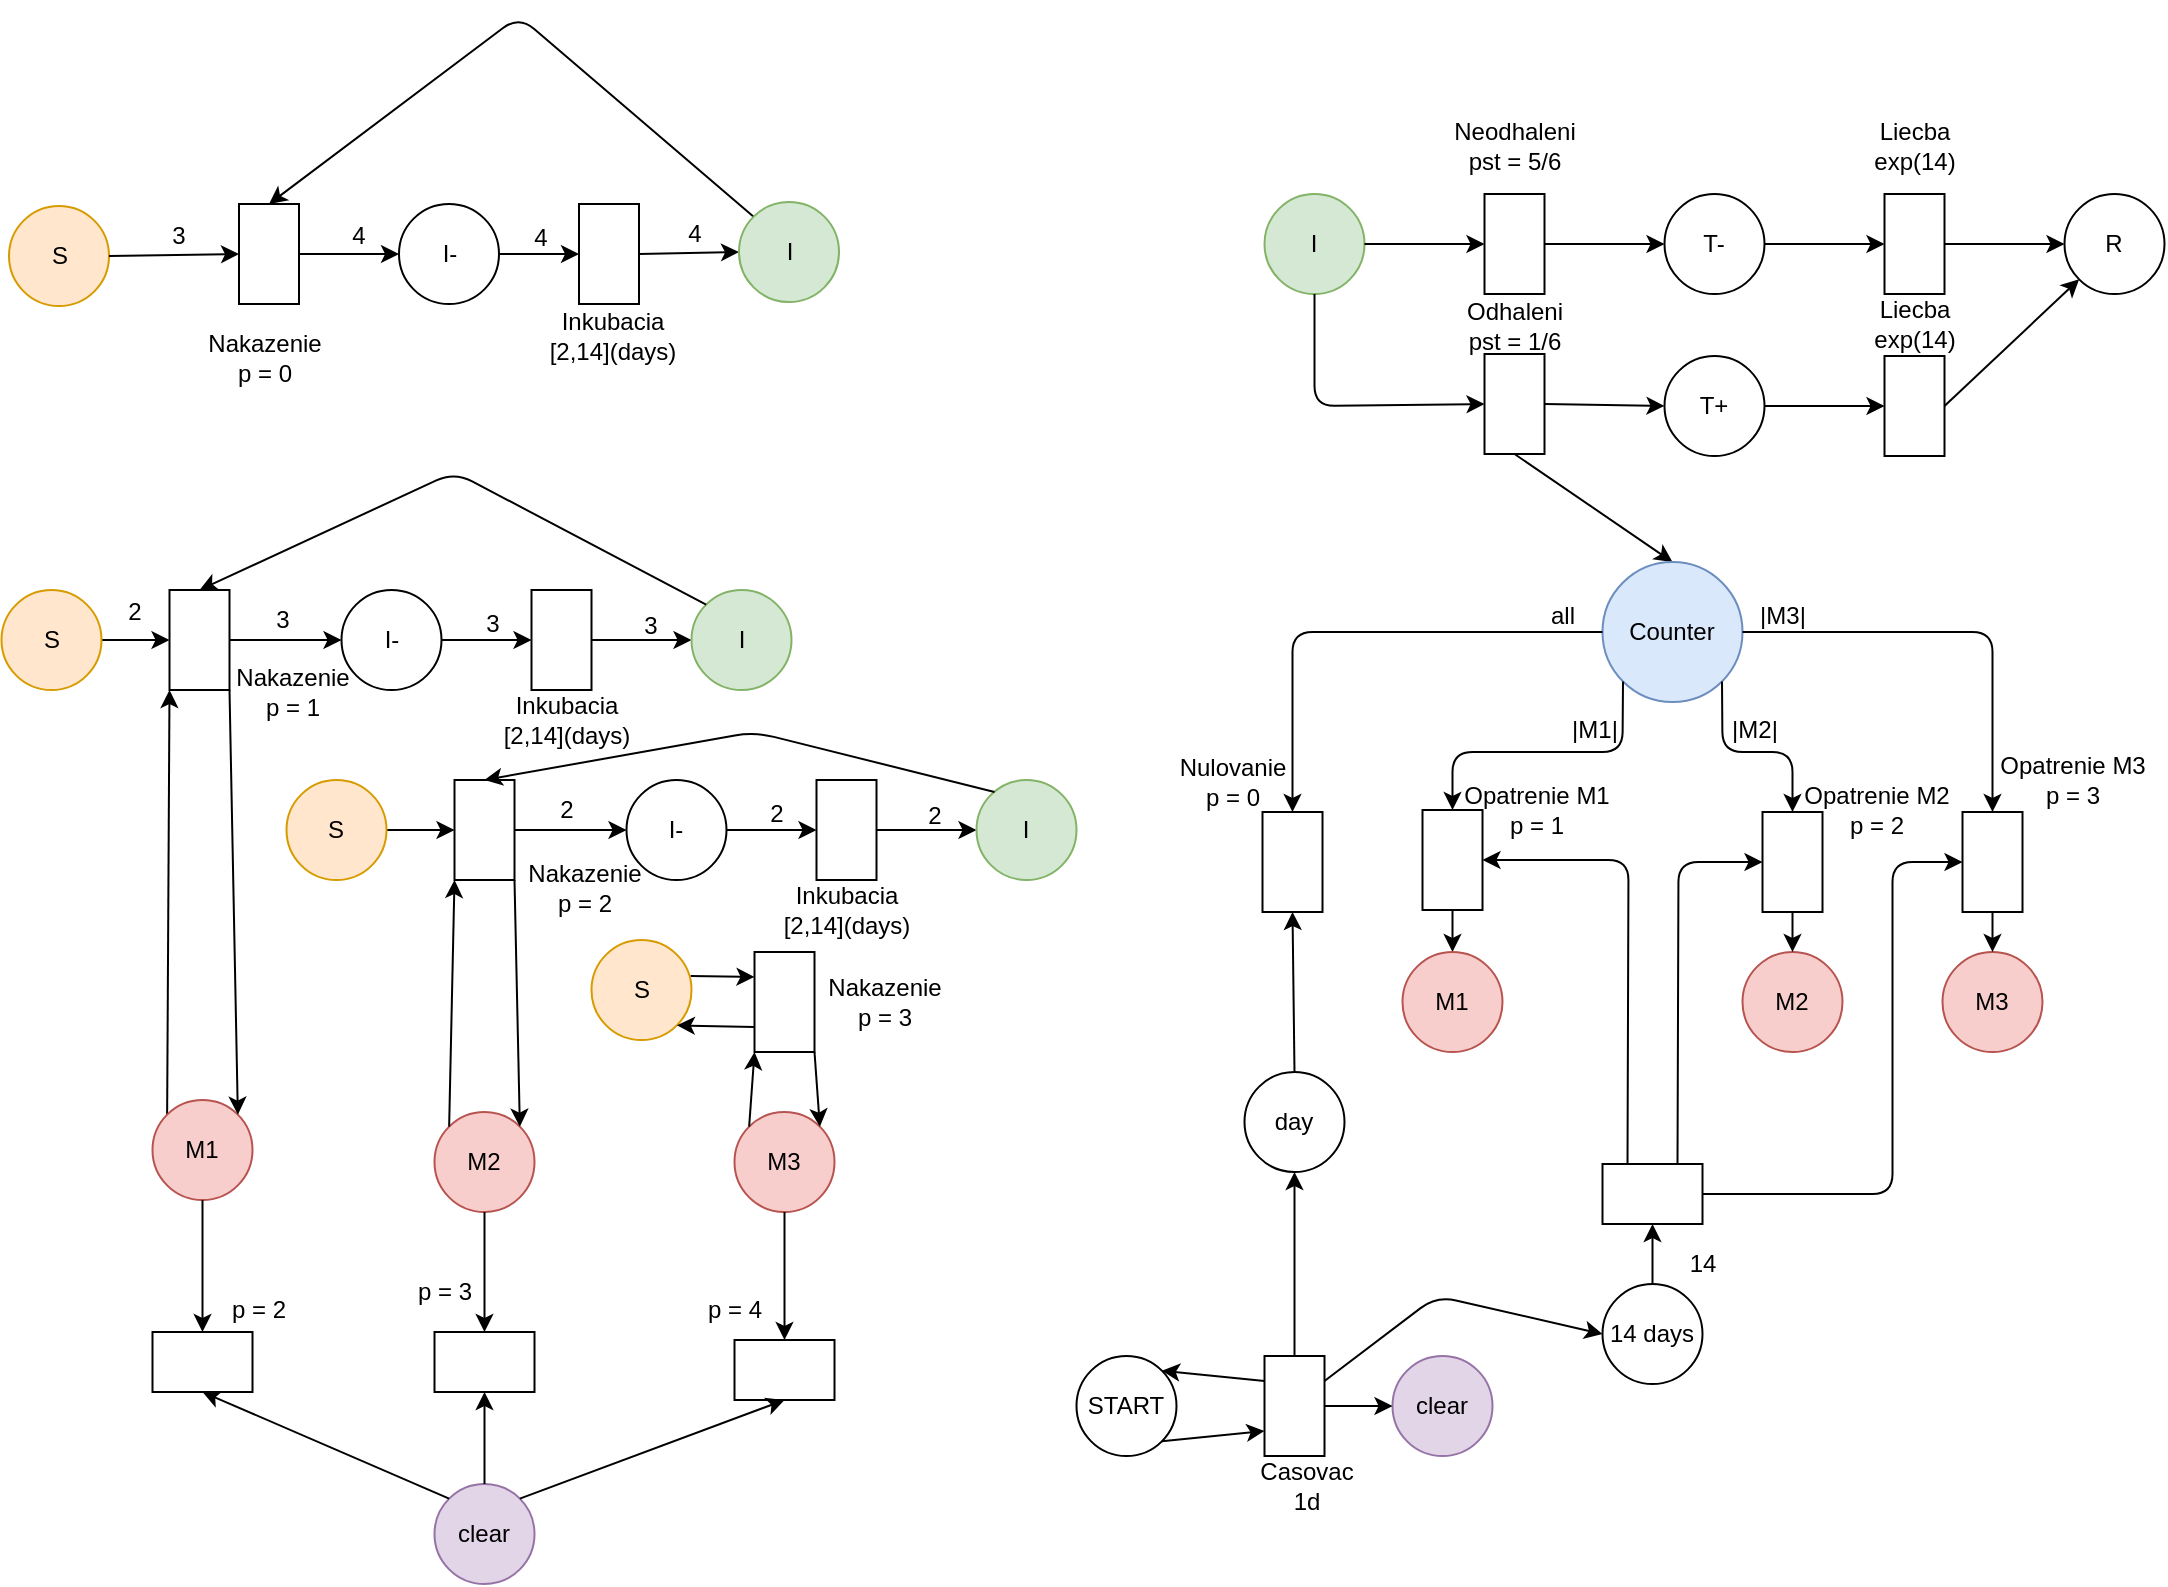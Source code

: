 <mxfile version="13.8.6" type="device"><diagram id="iVMlIiLKUXKg-960-DgK" name="Page-1"><mxGraphModel dx="1616" dy="1016" grid="1" gridSize="10" guides="1" tooltips="1" connect="1" arrows="1" fold="1" page="1" pageScale="1" pageWidth="1169" pageHeight="827" math="0" shadow="0"><root><mxCell id="0"/><mxCell id="1" parent="0"/><mxCell id="W5xiTzttiwL-OMloMRX8-62" value="" style="endArrow=classic;html=1;exitX=1;exitY=0.5;exitDx=0;exitDy=0;entryX=0;entryY=0.5;entryDx=0;entryDy=0;" edge="1" parent="1" source="W5xiTzttiwL-OMloMRX8-66" target="W5xiTzttiwL-OMloMRX8-63"><mxGeometry width="50" height="50" relative="1" as="geometry"><mxPoint x="971.25" y="25" as="sourcePoint"/><mxPoint x="1021.25" y="-25" as="targetPoint"/></mxGeometry></mxCell><mxCell id="W5xiTzttiwL-OMloMRX8-63" value="R" style="ellipse;whiteSpace=wrap;html=1;aspect=fixed;" vertex="1" parent="1"><mxGeometry x="1081.25" y="109" width="50" height="50" as="geometry"/></mxCell><mxCell id="W5xiTzttiwL-OMloMRX8-64" value="I" style="ellipse;whiteSpace=wrap;html=1;aspect=fixed;fillColor=#d5e8d4;strokeColor=#82b366;" vertex="1" parent="1"><mxGeometry x="681.25" y="109" width="50" height="50" as="geometry"/></mxCell><mxCell id="W5xiTzttiwL-OMloMRX8-65" value="" style="endArrow=classic;html=1;entryX=0;entryY=0.5;entryDx=0;entryDy=0;exitX=1;exitY=0.5;exitDx=0;exitDy=0;" edge="1" parent="1" source="W5xiTzttiwL-OMloMRX8-64" target="W5xiTzttiwL-OMloMRX8-68"><mxGeometry width="50" height="50" relative="1" as="geometry"><mxPoint x="751.25" y="134" as="sourcePoint"/><mxPoint x="766.25" y="-15" as="targetPoint"/></mxGeometry></mxCell><mxCell id="W5xiTzttiwL-OMloMRX8-66" value="" style="rounded=0;whiteSpace=wrap;html=1;" vertex="1" parent="1"><mxGeometry x="991.25" y="109" width="30" height="50" as="geometry"/></mxCell><mxCell id="W5xiTzttiwL-OMloMRX8-67" value="" style="rounded=0;whiteSpace=wrap;html=1;" vertex="1" parent="1"><mxGeometry x="791.25" y="189" width="30" height="50" as="geometry"/></mxCell><mxCell id="W5xiTzttiwL-OMloMRX8-68" value="" style="rounded=0;whiteSpace=wrap;html=1;" vertex="1" parent="1"><mxGeometry x="791.25" y="109" width="30" height="50" as="geometry"/></mxCell><mxCell id="W5xiTzttiwL-OMloMRX8-69" value="Neodhaleni&lt;br&gt;pst = 5/6" style="text;html=1;align=center;verticalAlign=middle;resizable=0;points=[];autosize=1;" vertex="1" parent="1"><mxGeometry x="766.25" y="70" width="80" height="30" as="geometry"/></mxCell><mxCell id="W5xiTzttiwL-OMloMRX8-70" value="" style="endArrow=classic;html=1;exitX=1;exitY=0.5;exitDx=0;exitDy=0;entryX=0;entryY=0.5;entryDx=0;entryDy=0;" edge="1" parent="1" source="W5xiTzttiwL-OMloMRX8-76" target="W5xiTzttiwL-OMloMRX8-66"><mxGeometry width="50" height="50" relative="1" as="geometry"><mxPoint x="971.25" y="100" as="sourcePoint"/><mxPoint x="1021.25" y="50" as="targetPoint"/></mxGeometry></mxCell><mxCell id="W5xiTzttiwL-OMloMRX8-71" value="" style="endArrow=classic;html=1;exitX=1;exitY=0.5;exitDx=0;exitDy=0;entryX=0;entryY=0.5;entryDx=0;entryDy=0;" edge="1" parent="1" source="W5xiTzttiwL-OMloMRX8-67" target="W5xiTzttiwL-OMloMRX8-75"><mxGeometry width="50" height="50" relative="1" as="geometry"><mxPoint x="881.25" y="25" as="sourcePoint"/><mxPoint x="931.25" y="-25" as="targetPoint"/></mxGeometry></mxCell><mxCell id="W5xiTzttiwL-OMloMRX8-72" value="" style="endArrow=classic;html=1;exitX=1;exitY=0.5;exitDx=0;exitDy=0;entryX=0;entryY=0.5;entryDx=0;entryDy=0;" edge="1" parent="1" source="W5xiTzttiwL-OMloMRX8-68" target="W5xiTzttiwL-OMloMRX8-76"><mxGeometry width="50" height="50" relative="1" as="geometry"><mxPoint x="851.25" y="70" as="sourcePoint"/><mxPoint x="901.25" y="20" as="targetPoint"/></mxGeometry></mxCell><mxCell id="W5xiTzttiwL-OMloMRX8-73" value="" style="endArrow=classic;html=1;exitX=0.5;exitY=1;exitDx=0;exitDy=0;entryX=0;entryY=0.5;entryDx=0;entryDy=0;" edge="1" parent="1" source="W5xiTzttiwL-OMloMRX8-64" target="W5xiTzttiwL-OMloMRX8-67"><mxGeometry width="50" height="50" relative="1" as="geometry"><mxPoint x="701.25" y="290" as="sourcePoint"/><mxPoint x="751.25" y="240" as="targetPoint"/><Array as="points"><mxPoint x="706.25" y="215"/></Array></mxGeometry></mxCell><mxCell id="W5xiTzttiwL-OMloMRX8-74" value="Odhaleni&lt;br&gt;pst = 1/6" style="text;html=1;align=center;verticalAlign=middle;resizable=0;points=[];autosize=1;" vertex="1" parent="1"><mxGeometry x="776.25" y="160" width="60" height="30" as="geometry"/></mxCell><mxCell id="W5xiTzttiwL-OMloMRX8-75" value="T+" style="ellipse;whiteSpace=wrap;html=1;aspect=fixed;" vertex="1" parent="1"><mxGeometry x="881.25" y="190" width="50" height="50" as="geometry"/></mxCell><mxCell id="W5xiTzttiwL-OMloMRX8-76" value="T-" style="ellipse;whiteSpace=wrap;html=1;aspect=fixed;" vertex="1" parent="1"><mxGeometry x="881.25" y="109" width="50" height="50" as="geometry"/></mxCell><mxCell id="W5xiTzttiwL-OMloMRX8-77" value="Liecba&lt;br&gt;exp(14)" style="text;html=1;align=center;verticalAlign=middle;resizable=0;points=[];autosize=1;" vertex="1" parent="1"><mxGeometry x="976.25" y="70" width="60" height="30" as="geometry"/></mxCell><mxCell id="W5xiTzttiwL-OMloMRX8-78" value="" style="endArrow=classic;html=1;exitX=1;exitY=0.5;exitDx=0;exitDy=0;entryX=0;entryY=1;entryDx=0;entryDy=0;" edge="1" parent="1" source="W5xiTzttiwL-OMloMRX8-80" target="W5xiTzttiwL-OMloMRX8-63"><mxGeometry width="50" height="50" relative="1" as="geometry"><mxPoint x="1031.25" y="144" as="sourcePoint"/><mxPoint x="1091.25" y="144" as="targetPoint"/></mxGeometry></mxCell><mxCell id="W5xiTzttiwL-OMloMRX8-80" value="" style="rounded=0;whiteSpace=wrap;html=1;" vertex="1" parent="1"><mxGeometry x="991.25" y="190" width="30" height="50" as="geometry"/></mxCell><mxCell id="W5xiTzttiwL-OMloMRX8-81" value="Liecba&lt;br&gt;exp(14)" style="text;html=1;align=center;verticalAlign=middle;resizable=0;points=[];autosize=1;" vertex="1" parent="1"><mxGeometry x="976.25" y="159" width="60" height="30" as="geometry"/></mxCell><mxCell id="W5xiTzttiwL-OMloMRX8-83" value="" style="endArrow=classic;html=1;exitX=1;exitY=0.5;exitDx=0;exitDy=0;entryX=0;entryY=0.5;entryDx=0;entryDy=0;" edge="1" parent="1" source="W5xiTzttiwL-OMloMRX8-75" target="W5xiTzttiwL-OMloMRX8-80"><mxGeometry width="50" height="50" relative="1" as="geometry"><mxPoint x="631.25" y="420" as="sourcePoint"/><mxPoint x="806.25" y="290" as="targetPoint"/></mxGeometry></mxCell><mxCell id="W5xiTzttiwL-OMloMRX8-96" value="" style="endArrow=classic;html=1;exitX=0.5;exitY=1;exitDx=0;exitDy=0;entryX=0.5;entryY=0;entryDx=0;entryDy=0;" edge="1" parent="1" source="W5xiTzttiwL-OMloMRX8-67" target="W5xiTzttiwL-OMloMRX8-202"><mxGeometry width="50" height="50" relative="1" as="geometry"><mxPoint x="191.25" y="-13.09" as="sourcePoint"/><mxPoint x="737.25" y="197.5" as="targetPoint"/></mxGeometry></mxCell><mxCell id="W5xiTzttiwL-OMloMRX8-132" value="" style="endArrow=classic;html=1;exitX=0;exitY=0;exitDx=0;exitDy=0;entryX=0;entryY=1;entryDx=0;entryDy=0;" edge="1" parent="1" source="W5xiTzttiwL-OMloMRX8-239" target="W5xiTzttiwL-OMloMRX8-136"><mxGeometry width="50" height="50" relative="1" as="geometry"><mxPoint x="56.25" y="532" as="sourcePoint"/><mxPoint x="106.25" y="482" as="targetPoint"/></mxGeometry></mxCell><mxCell id="W5xiTzttiwL-OMloMRX8-136" value="" style="rounded=0;whiteSpace=wrap;html=1;" vertex="1" parent="1"><mxGeometry x="133.75" y="307" width="30" height="50" as="geometry"/></mxCell><mxCell id="W5xiTzttiwL-OMloMRX8-182" value="p = 3" style="text;html=1;align=center;verticalAlign=middle;resizable=0;points=[];autosize=1;" vertex="1" parent="1"><mxGeometry x="251.25" y="648" width="40" height="20" as="geometry"/></mxCell><mxCell id="W5xiTzttiwL-OMloMRX8-200" value="" style="rounded=0;whiteSpace=wrap;html=1;" vertex="1" parent="1"><mxGeometry x="680.25" y="418" width="30" height="50" as="geometry"/></mxCell><mxCell id="W5xiTzttiwL-OMloMRX8-201" value="" style="endArrow=classic;html=1;exitX=0.5;exitY=1;exitDx=0;exitDy=0;entryX=0.5;entryY=0;entryDx=0;entryDy=0;" edge="1" parent="1" source="W5xiTzttiwL-OMloMRX8-204" target="W5xiTzttiwL-OMloMRX8-206"><mxGeometry width="50" height="50" relative="1" as="geometry"><mxPoint x="795.25" y="468" as="sourcePoint"/><mxPoint x="855.25" y="468" as="targetPoint"/></mxGeometry></mxCell><mxCell id="W5xiTzttiwL-OMloMRX8-202" value="Counter" style="ellipse;whiteSpace=wrap;html=1;aspect=fixed;fillColor=#dae8fc;strokeColor=#6c8ebf;" vertex="1" parent="1"><mxGeometry x="850.25" y="293" width="70" height="70" as="geometry"/></mxCell><mxCell id="W5xiTzttiwL-OMloMRX8-203" value="" style="endArrow=classic;html=1;exitX=0;exitY=1;exitDx=0;exitDy=0;entryX=0.5;entryY=0;entryDx=0;entryDy=0;" edge="1" parent="1" source="W5xiTzttiwL-OMloMRX8-202" target="W5xiTzttiwL-OMloMRX8-204"><mxGeometry width="50" height="50" relative="1" as="geometry"><mxPoint x="339.25" y="62.41" as="sourcePoint"/><mxPoint x="399.25" y="62.41" as="targetPoint"/><Array as="points"><mxPoint x="860.25" y="388"/><mxPoint x="775.25" y="388"/></Array></mxGeometry></mxCell><mxCell id="W5xiTzttiwL-OMloMRX8-204" value="" style="rounded=0;whiteSpace=wrap;html=1;" vertex="1" parent="1"><mxGeometry x="760.25" y="417" width="30" height="50" as="geometry"/></mxCell><mxCell id="W5xiTzttiwL-OMloMRX8-205" value="|M1|" style="text;html=1;align=center;verticalAlign=middle;resizable=0;points=[];autosize=1;" vertex="1" parent="1"><mxGeometry x="826.25" y="367" width="40" height="20" as="geometry"/></mxCell><mxCell id="W5xiTzttiwL-OMloMRX8-206" value="M1" style="ellipse;whiteSpace=wrap;html=1;aspect=fixed;fillColor=#f8cecc;strokeColor=#b85450;" vertex="1" parent="1"><mxGeometry x="750.25" y="488" width="50" height="50" as="geometry"/></mxCell><mxCell id="W5xiTzttiwL-OMloMRX8-207" value="" style="endArrow=classic;html=1;exitX=0;exitY=0.5;exitDx=0;exitDy=0;entryX=0.5;entryY=0;entryDx=0;entryDy=0;" edge="1" parent="1" source="W5xiTzttiwL-OMloMRX8-202" target="W5xiTzttiwL-OMloMRX8-200"><mxGeometry width="50" height="50" relative="1" as="geometry"><mxPoint x="550.25" y="98" as="sourcePoint"/><mxPoint x="690.25" y="138" as="targetPoint"/><Array as="points"><mxPoint x="695.25" y="328"/></Array></mxGeometry></mxCell><mxCell id="W5xiTzttiwL-OMloMRX8-208" value="Nulovanie&lt;br&gt;p = 0" style="text;html=1;align=center;verticalAlign=middle;resizable=0;points=[];autosize=1;" vertex="1" parent="1"><mxGeometry x="630.25" y="388" width="70" height="30" as="geometry"/></mxCell><mxCell id="W5xiTzttiwL-OMloMRX8-209" value="Opatrenie M1&lt;br&gt;p = 1" style="text;html=1;align=center;verticalAlign=middle;resizable=0;points=[];autosize=1;" vertex="1" parent="1"><mxGeometry x="772.25" y="402" width="90" height="30" as="geometry"/></mxCell><mxCell id="W5xiTzttiwL-OMloMRX8-210" value="all" style="text;html=1;align=center;verticalAlign=middle;resizable=0;points=[];autosize=1;" vertex="1" parent="1"><mxGeometry x="815.25" y="310" width="30" height="20" as="geometry"/></mxCell><mxCell id="W5xiTzttiwL-OMloMRX8-211" value="M2" style="ellipse;whiteSpace=wrap;html=1;aspect=fixed;fillColor=#f8cecc;strokeColor=#b85450;" vertex="1" parent="1"><mxGeometry x="920.25" y="488" width="50" height="50" as="geometry"/></mxCell><mxCell id="W5xiTzttiwL-OMloMRX8-212" value="START" style="ellipse;whiteSpace=wrap;html=1;aspect=fixed;" vertex="1" parent="1"><mxGeometry x="587.25" y="690" width="50" height="50" as="geometry"/></mxCell><mxCell id="W5xiTzttiwL-OMloMRX8-213" value="" style="endArrow=classic;html=1;exitX=1;exitY=1;exitDx=0;exitDy=0;entryX=0;entryY=0.75;entryDx=0;entryDy=0;" edge="1" parent="1" source="W5xiTzttiwL-OMloMRX8-212" target="W5xiTzttiwL-OMloMRX8-214"><mxGeometry width="50" height="50" relative="1" as="geometry"><mxPoint x="420.25" y="294.41" as="sourcePoint"/><mxPoint x="601.25" y="745.0" as="targetPoint"/></mxGeometry></mxCell><mxCell id="W5xiTzttiwL-OMloMRX8-214" value="" style="rounded=0;whiteSpace=wrap;html=1;" vertex="1" parent="1"><mxGeometry x="681.25" y="690" width="30" height="50" as="geometry"/></mxCell><mxCell id="W5xiTzttiwL-OMloMRX8-215" value="Casovac&lt;br&gt;1d" style="text;html=1;align=center;verticalAlign=middle;resizable=0;points=[];autosize=1;" vertex="1" parent="1"><mxGeometry x="672.25" y="740" width="60" height="30" as="geometry"/></mxCell><mxCell id="W5xiTzttiwL-OMloMRX8-216" value="" style="endArrow=classic;html=1;entryX=0;entryY=0.5;entryDx=0;entryDy=0;exitX=1;exitY=0.25;exitDx=0;exitDy=0;" edge="1" parent="1" source="W5xiTzttiwL-OMloMRX8-214" target="W5xiTzttiwL-OMloMRX8-231"><mxGeometry width="50" height="50" relative="1" as="geometry"><mxPoint x="705.25" y="714" as="sourcePoint"/><mxPoint x="887.25" y="598" as="targetPoint"/><Array as="points"><mxPoint x="767.25" y="660"/></Array></mxGeometry></mxCell><mxCell id="W5xiTzttiwL-OMloMRX8-217" value="clear" style="ellipse;whiteSpace=wrap;html=1;aspect=fixed;fillColor=#e1d5e7;strokeColor=#9673a6;" vertex="1" parent="1"><mxGeometry x="745.25" y="690" width="50" height="50" as="geometry"/></mxCell><mxCell id="W5xiTzttiwL-OMloMRX8-218" value="" style="endArrow=classic;html=1;entryX=0;entryY=0.5;entryDx=0;entryDy=0;exitX=1;exitY=0.5;exitDx=0;exitDy=0;" edge="1" parent="1" source="W5xiTzttiwL-OMloMRX8-214" target="W5xiTzttiwL-OMloMRX8-217"><mxGeometry width="50" height="50" relative="1" as="geometry"><mxPoint x="571.25" y="890" as="sourcePoint"/><mxPoint x="621.25" y="840" as="targetPoint"/></mxGeometry></mxCell><mxCell id="W5xiTzttiwL-OMloMRX8-219" value="" style="endArrow=classic;html=1;entryX=1;entryY=0;entryDx=0;entryDy=0;exitX=0;exitY=0.25;exitDx=0;exitDy=0;" edge="1" parent="1" source="W5xiTzttiwL-OMloMRX8-214" target="W5xiTzttiwL-OMloMRX8-212"><mxGeometry width="50" height="50" relative="1" as="geometry"><mxPoint x="676.25" y="630" as="sourcePoint"/><mxPoint x="726.25" y="580" as="targetPoint"/></mxGeometry></mxCell><mxCell id="W5xiTzttiwL-OMloMRX8-220" value="" style="endArrow=classic;html=1;exitX=1;exitY=0.5;exitDx=0;exitDy=0;entryX=0.5;entryY=0;entryDx=0;entryDy=0;" edge="1" parent="1" source="W5xiTzttiwL-OMloMRX8-202" target="W5xiTzttiwL-OMloMRX8-225"><mxGeometry width="50" height="50" relative="1" as="geometry"><mxPoint x="1029.25" y="336" as="sourcePoint"/><mxPoint x="1130.25" y="328" as="targetPoint"/><Array as="points"><mxPoint x="1045.25" y="328"/></Array></mxGeometry></mxCell><mxCell id="W5xiTzttiwL-OMloMRX8-221" value="" style="endArrow=classic;html=1;exitX=1;exitY=1;exitDx=0;exitDy=0;entryX=0.5;entryY=0;entryDx=0;entryDy=0;" edge="1" parent="1" source="W5xiTzttiwL-OMloMRX8-202" target="W5xiTzttiwL-OMloMRX8-222"><mxGeometry width="50" height="50" relative="1" as="geometry"><mxPoint x="960.25" y="367" as="sourcePoint"/><mxPoint x="1010.25" y="317" as="targetPoint"/><Array as="points"><mxPoint x="910.25" y="388"/><mxPoint x="945.25" y="388"/></Array></mxGeometry></mxCell><mxCell id="W5xiTzttiwL-OMloMRX8-222" value="" style="rounded=0;whiteSpace=wrap;html=1;" vertex="1" parent="1"><mxGeometry x="930.25" y="418" width="30" height="50" as="geometry"/></mxCell><mxCell id="W5xiTzttiwL-OMloMRX8-223" value="|M2|" style="text;html=1;align=center;verticalAlign=middle;resizable=0;points=[];autosize=1;" vertex="1" parent="1"><mxGeometry x="906.25" y="367" width="40" height="20" as="geometry"/></mxCell><mxCell id="W5xiTzttiwL-OMloMRX8-224" value="" style="endArrow=classic;html=1;exitX=0.5;exitY=1;exitDx=0;exitDy=0;entryX=0.5;entryY=0;entryDx=0;entryDy=0;" edge="1" parent="1" source="W5xiTzttiwL-OMloMRX8-222" target="W5xiTzttiwL-OMloMRX8-211"><mxGeometry width="50" height="50" relative="1" as="geometry"><mxPoint x="1039.25" y="346" as="sourcePoint"/><mxPoint x="995.25" y="488" as="targetPoint"/></mxGeometry></mxCell><mxCell id="W5xiTzttiwL-OMloMRX8-225" value="" style="rounded=0;whiteSpace=wrap;html=1;" vertex="1" parent="1"><mxGeometry x="1030.25" y="418" width="30" height="50" as="geometry"/></mxCell><mxCell id="W5xiTzttiwL-OMloMRX8-226" value="|M3|" style="text;html=1;align=center;verticalAlign=middle;resizable=0;points=[];autosize=1;" vertex="1" parent="1"><mxGeometry x="920.25" y="310" width="40" height="20" as="geometry"/></mxCell><mxCell id="W5xiTzttiwL-OMloMRX8-227" value="M3" style="ellipse;whiteSpace=wrap;html=1;aspect=fixed;fillColor=#f8cecc;strokeColor=#b85450;" vertex="1" parent="1"><mxGeometry x="1020.25" y="488" width="50" height="50" as="geometry"/></mxCell><mxCell id="W5xiTzttiwL-OMloMRX8-228" value="" style="endArrow=classic;html=1;exitX=0.5;exitY=1;exitDx=0;exitDy=0;entryX=0.5;entryY=0;entryDx=0;entryDy=0;" edge="1" parent="1" source="W5xiTzttiwL-OMloMRX8-225" target="W5xiTzttiwL-OMloMRX8-227"><mxGeometry width="50" height="50" relative="1" as="geometry"><mxPoint x="1220.25" y="538" as="sourcePoint"/><mxPoint x="1270.25" y="488" as="targetPoint"/></mxGeometry></mxCell><mxCell id="W5xiTzttiwL-OMloMRX8-229" value="Opatrenie M2&lt;br&gt;p = 2" style="text;html=1;align=center;verticalAlign=middle;resizable=0;points=[];autosize=1;" vertex="1" parent="1"><mxGeometry x="942.25" y="402" width="90" height="30" as="geometry"/></mxCell><mxCell id="W5xiTzttiwL-OMloMRX8-230" value="Opatrenie M3&lt;br&gt;p = 3" style="text;html=1;align=center;verticalAlign=middle;resizable=0;points=[];autosize=1;" vertex="1" parent="1"><mxGeometry x="1040.25" y="387" width="90" height="30" as="geometry"/></mxCell><mxCell id="W5xiTzttiwL-OMloMRX8-231" value="14 days" style="ellipse;whiteSpace=wrap;html=1;aspect=fixed;" vertex="1" parent="1"><mxGeometry x="850.25" y="654" width="50" height="50" as="geometry"/></mxCell><mxCell id="W5xiTzttiwL-OMloMRX8-237" value="M2" style="ellipse;whiteSpace=wrap;html=1;aspect=fixed;fillColor=#f8cecc;strokeColor=#b85450;" vertex="1" parent="1"><mxGeometry x="266.25" y="568" width="50" height="50" as="geometry"/></mxCell><mxCell id="W5xiTzttiwL-OMloMRX8-238" value="M3" style="ellipse;whiteSpace=wrap;html=1;aspect=fixed;fillColor=#f8cecc;strokeColor=#b85450;" vertex="1" parent="1"><mxGeometry x="416.25" y="568" width="50" height="50" as="geometry"/></mxCell><mxCell id="W5xiTzttiwL-OMloMRX8-239" value="M1" style="ellipse;whiteSpace=wrap;html=1;aspect=fixed;fillColor=#f8cecc;strokeColor=#b85450;" vertex="1" parent="1"><mxGeometry x="125.25" y="562" width="50" height="50" as="geometry"/></mxCell><mxCell id="W5xiTzttiwL-OMloMRX8-240" value="" style="rounded=0;whiteSpace=wrap;html=1;rotation=90;" vertex="1" parent="1"><mxGeometry x="276.25" y="668" width="30" height="50" as="geometry"/></mxCell><mxCell id="W5xiTzttiwL-OMloMRX8-241" value="" style="endArrow=classic;html=1;exitX=0.5;exitY=1;exitDx=0;exitDy=0;entryX=0;entryY=0.5;entryDx=0;entryDy=0;" edge="1" parent="1" source="W5xiTzttiwL-OMloMRX8-238" target="W5xiTzttiwL-OMloMRX8-249"><mxGeometry width="50" height="50" relative="1" as="geometry"><mxPoint x="506.25" y="562" as="sourcePoint"/><mxPoint x="556.25" y="512" as="targetPoint"/></mxGeometry></mxCell><mxCell id="W5xiTzttiwL-OMloMRX8-242" value="" style="endArrow=classic;html=1;exitX=0.5;exitY=1;exitDx=0;exitDy=0;entryX=0;entryY=0.5;entryDx=0;entryDy=0;" edge="1" parent="1" source="W5xiTzttiwL-OMloMRX8-237" target="W5xiTzttiwL-OMloMRX8-240"><mxGeometry width="50" height="50" relative="1" as="geometry"><mxPoint x="363.25" y="502" as="sourcePoint"/><mxPoint x="413.25" y="452" as="targetPoint"/></mxGeometry></mxCell><mxCell id="W5xiTzttiwL-OMloMRX8-243" value="" style="endArrow=classic;html=1;exitX=0.5;exitY=1;exitDx=0;exitDy=0;entryX=0;entryY=0.5;entryDx=0;entryDy=0;" edge="1" parent="1" source="W5xiTzttiwL-OMloMRX8-239" target="W5xiTzttiwL-OMloMRX8-250"><mxGeometry width="50" height="50" relative="1" as="geometry"><mxPoint x="291.25" y="456" as="sourcePoint"/><mxPoint x="150.25" y="658" as="targetPoint"/></mxGeometry></mxCell><mxCell id="W5xiTzttiwL-OMloMRX8-244" value="clear" style="ellipse;whiteSpace=wrap;html=1;aspect=fixed;fillColor=#e1d5e7;strokeColor=#9673a6;" vertex="1" parent="1"><mxGeometry x="266.25" y="754" width="50" height="50" as="geometry"/></mxCell><mxCell id="W5xiTzttiwL-OMloMRX8-245" value="" style="endArrow=classic;html=1;exitX=1;exitY=0.5;exitDx=0;exitDy=0;entryX=0;entryY=0.5;entryDx=0;entryDy=0;" edge="1" parent="1" source="W5xiTzttiwL-OMloMRX8-294" target="W5xiTzttiwL-OMloMRX8-136"><mxGeometry width="50" height="50" relative="1" as="geometry"><mxPoint x="82.428" y="259.678" as="sourcePoint"/><mxPoint x="69.75" y="326" as="targetPoint"/></mxGeometry></mxCell><mxCell id="W5xiTzttiwL-OMloMRX8-246" value="" style="endArrow=classic;html=1;entryX=0;entryY=0.25;entryDx=0;entryDy=0;" edge="1" parent="1" target="W5xiTzttiwL-OMloMRX8-269"><mxGeometry width="50" height="50" relative="1" as="geometry"><mxPoint x="394.25" y="500" as="sourcePoint"/><mxPoint x="546.25" y="482" as="targetPoint"/></mxGeometry></mxCell><mxCell id="W5xiTzttiwL-OMloMRX8-247" value="" style="endArrow=classic;html=1;entryX=1;entryY=0.5;entryDx=0;entryDy=0;exitX=0;exitY=0;exitDx=0;exitDy=0;" edge="1" parent="1" source="W5xiTzttiwL-OMloMRX8-244" target="W5xiTzttiwL-OMloMRX8-250"><mxGeometry width="50" height="50" relative="1" as="geometry"><mxPoint x="61.25" y="848" as="sourcePoint"/><mxPoint x="111.25" y="798" as="targetPoint"/></mxGeometry></mxCell><mxCell id="W5xiTzttiwL-OMloMRX8-249" value="" style="rounded=0;whiteSpace=wrap;html=1;rotation=90;" vertex="1" parent="1"><mxGeometry x="426.25" y="672" width="30" height="50" as="geometry"/></mxCell><mxCell id="W5xiTzttiwL-OMloMRX8-250" value="" style="rounded=0;whiteSpace=wrap;html=1;rotation=90;" vertex="1" parent="1"><mxGeometry x="135.25" y="668" width="30" height="50" as="geometry"/></mxCell><mxCell id="W5xiTzttiwL-OMloMRX8-251" value="" style="endArrow=classic;html=1;entryX=1;entryY=0.5;entryDx=0;entryDy=0;exitX=0.5;exitY=0;exitDx=0;exitDy=0;" edge="1" parent="1" source="W5xiTzttiwL-OMloMRX8-244" target="W5xiTzttiwL-OMloMRX8-240"><mxGeometry width="50" height="50" relative="1" as="geometry"><mxPoint x="175.25" y="798" as="sourcePoint"/><mxPoint x="225.25" y="748" as="targetPoint"/></mxGeometry></mxCell><mxCell id="W5xiTzttiwL-OMloMRX8-253" value="" style="endArrow=classic;html=1;exitX=1;exitY=0;exitDx=0;exitDy=0;entryX=1;entryY=0.5;entryDx=0;entryDy=0;" edge="1" parent="1" source="W5xiTzttiwL-OMloMRX8-244" target="W5xiTzttiwL-OMloMRX8-249"><mxGeometry width="50" height="50" relative="1" as="geometry"><mxPoint x="376.25" y="828" as="sourcePoint"/><mxPoint x="426.25" y="778" as="targetPoint"/></mxGeometry></mxCell><mxCell id="W5xiTzttiwL-OMloMRX8-254" value="p = 2" style="text;html=1;align=center;verticalAlign=middle;resizable=0;points=[];autosize=1;" vertex="1" parent="1"><mxGeometry x="158.25" y="657" width="40" height="20" as="geometry"/></mxCell><mxCell id="W5xiTzttiwL-OMloMRX8-255" value="p = 4" style="text;html=1;align=center;verticalAlign=middle;resizable=0;points=[];autosize=1;" vertex="1" parent="1"><mxGeometry x="396.25" y="657" width="40" height="20" as="geometry"/></mxCell><mxCell id="W5xiTzttiwL-OMloMRX8-258" value="Nakazenie&lt;br&gt;p = 1" style="text;html=1;align=center;verticalAlign=middle;resizable=0;points=[];autosize=1;" vertex="1" parent="1"><mxGeometry x="160.25" y="343" width="70" height="30" as="geometry"/></mxCell><mxCell id="W5xiTzttiwL-OMloMRX8-259" value="I-" style="ellipse;whiteSpace=wrap;html=1;aspect=fixed;" vertex="1" parent="1"><mxGeometry x="219.75" y="307" width="50" height="50" as="geometry"/></mxCell><mxCell id="W5xiTzttiwL-OMloMRX8-261" value="" style="endArrow=classic;html=1;exitX=1;exitY=0.5;exitDx=0;exitDy=0;entryX=0;entryY=0.5;entryDx=0;entryDy=0;" edge="1" parent="1" source="W5xiTzttiwL-OMloMRX8-259" target="W5xiTzttiwL-OMloMRX8-264"><mxGeometry width="50" height="50" relative="1" as="geometry"><mxPoint x="419.75" y="416" as="sourcePoint"/><mxPoint x="469.75" y="366" as="targetPoint"/></mxGeometry></mxCell><mxCell id="W5xiTzttiwL-OMloMRX8-262" value="" style="endArrow=classic;html=1;exitX=1;exitY=0.5;exitDx=0;exitDy=0;entryX=0;entryY=0.5;entryDx=0;entryDy=0;" edge="1" parent="1" source="W5xiTzttiwL-OMloMRX8-136" target="W5xiTzttiwL-OMloMRX8-259"><mxGeometry width="50" height="50" relative="1" as="geometry"><mxPoint x="359.75" y="325" as="sourcePoint"/><mxPoint x="409.75" y="275" as="targetPoint"/></mxGeometry></mxCell><mxCell id="W5xiTzttiwL-OMloMRX8-263" value="3" style="text;html=1;align=center;verticalAlign=middle;resizable=0;points=[];autosize=1;" vertex="1" parent="1"><mxGeometry x="179.75" y="312" width="20" height="20" as="geometry"/></mxCell><mxCell id="W5xiTzttiwL-OMloMRX8-264" value="" style="rounded=0;whiteSpace=wrap;html=1;" vertex="1" parent="1"><mxGeometry x="314.75" y="307" width="30" height="50" as="geometry"/></mxCell><mxCell id="W5xiTzttiwL-OMloMRX8-265" value="" style="endArrow=classic;html=1;exitX=1;exitY=0.5;exitDx=0;exitDy=0;entryX=0;entryY=0.5;entryDx=0;entryDy=0;" edge="1" parent="1" source="W5xiTzttiwL-OMloMRX8-264" target="W5xiTzttiwL-OMloMRX8-296"><mxGeometry width="50" height="50" relative="1" as="geometry"><mxPoint x="184.75" y="53" as="sourcePoint"/><mxPoint x="412.072" y="257.678" as="targetPoint"/></mxGeometry></mxCell><mxCell id="W5xiTzttiwL-OMloMRX8-266" value="3" style="text;html=1;align=center;verticalAlign=middle;resizable=0;points=[];autosize=1;" vertex="1" parent="1"><mxGeometry x="284.75" y="314" width="20" height="20" as="geometry"/></mxCell><mxCell id="W5xiTzttiwL-OMloMRX8-267" value="Inkubacia&lt;br&gt;[2,14](days)" style="text;html=1;align=center;verticalAlign=middle;resizable=0;points=[];autosize=1;" vertex="1" parent="1"><mxGeometry x="291.75" y="357" width="80" height="30" as="geometry"/></mxCell><mxCell id="W5xiTzttiwL-OMloMRX8-268" value="3" style="text;html=1;align=center;verticalAlign=middle;resizable=0;points=[];autosize=1;" vertex="1" parent="1"><mxGeometry x="363.75" y="315" width="20" height="20" as="geometry"/></mxCell><mxCell id="W5xiTzttiwL-OMloMRX8-269" value="" style="rounded=0;whiteSpace=wrap;html=1;" vertex="1" parent="1"><mxGeometry x="426.25" y="488" width="30" height="50" as="geometry"/></mxCell><mxCell id="W5xiTzttiwL-OMloMRX8-279" value="S" style="ellipse;whiteSpace=wrap;html=1;aspect=fixed;fillColor=#ffe6cc;strokeColor=#d79b00;" vertex="1" parent="1"><mxGeometry x="53.5" y="115" width="50" height="50" as="geometry"/></mxCell><mxCell id="W5xiTzttiwL-OMloMRX8-280" value="" style="endArrow=classic;html=1;exitX=1;exitY=0.5;exitDx=0;exitDy=0;entryX=0;entryY=0.5;entryDx=0;entryDy=0;" edge="1" parent="1" source="W5xiTzttiwL-OMloMRX8-279" target="W5xiTzttiwL-OMloMRX8-282"><mxGeometry width="50" height="50" relative="1" as="geometry"><mxPoint x="198.5" y="-150" as="sourcePoint"/><mxPoint x="148.5" y="130" as="targetPoint"/></mxGeometry></mxCell><mxCell id="W5xiTzttiwL-OMloMRX8-281" value="" style="rounded=0;whiteSpace=wrap;html=1;" vertex="1" parent="1"><mxGeometry x="338.5" y="114" width="30" height="50" as="geometry"/></mxCell><mxCell id="W5xiTzttiwL-OMloMRX8-282" value="" style="rounded=0;whiteSpace=wrap;html=1;" vertex="1" parent="1"><mxGeometry x="168.5" y="114" width="30" height="50" as="geometry"/></mxCell><mxCell id="W5xiTzttiwL-OMloMRX8-283" value="3" style="text;html=1;align=center;verticalAlign=middle;resizable=0;points=[];autosize=1;" vertex="1" parent="1"><mxGeometry x="127.5" y="120" width="20" height="20" as="geometry"/></mxCell><mxCell id="W5xiTzttiwL-OMloMRX8-284" value="I-" style="ellipse;whiteSpace=wrap;html=1;aspect=fixed;" vertex="1" parent="1"><mxGeometry x="248.5" y="114" width="50" height="50" as="geometry"/></mxCell><mxCell id="W5xiTzttiwL-OMloMRX8-285" value="" style="endArrow=classic;html=1;exitX=0;exitY=0;exitDx=0;exitDy=0;entryX=0.5;entryY=0;entryDx=0;entryDy=0;" edge="1" parent="1" source="W5xiTzttiwL-OMloMRX8-291" target="W5xiTzttiwL-OMloMRX8-282"><mxGeometry width="50" height="50" relative="1" as="geometry"><mxPoint x="433.5" y="114" as="sourcePoint"/><mxPoint x="258.5" y="-190" as="targetPoint"/><Array as="points"><mxPoint x="308.5" y="20"/></Array></mxGeometry></mxCell><mxCell id="W5xiTzttiwL-OMloMRX8-286" value="4" style="text;html=1;align=center;verticalAlign=middle;resizable=0;points=[];autosize=1;" vertex="1" parent="1"><mxGeometry x="217.5" y="120" width="20" height="20" as="geometry"/></mxCell><mxCell id="W5xiTzttiwL-OMloMRX8-287" value="" style="endArrow=classic;html=1;exitX=1;exitY=0.5;exitDx=0;exitDy=0;entryX=0;entryY=0.5;entryDx=0;entryDy=0;" edge="1" parent="1" source="W5xiTzttiwL-OMloMRX8-281" target="W5xiTzttiwL-OMloMRX8-291"><mxGeometry width="50" height="50" relative="1" as="geometry"><mxPoint x="208.5" y="-140" as="sourcePoint"/><mxPoint x="408.5" y="139" as="targetPoint"/></mxGeometry></mxCell><mxCell id="W5xiTzttiwL-OMloMRX8-288" value="" style="endArrow=classic;html=1;exitX=1;exitY=0.5;exitDx=0;exitDy=0;entryX=0;entryY=0.5;entryDx=0;entryDy=0;" edge="1" parent="1" source="W5xiTzttiwL-OMloMRX8-284" target="W5xiTzttiwL-OMloMRX8-281"><mxGeometry width="50" height="50" relative="1" as="geometry"><mxPoint x="218.5" y="-130" as="sourcePoint"/><mxPoint x="268.5" y="-180" as="targetPoint"/></mxGeometry></mxCell><mxCell id="W5xiTzttiwL-OMloMRX8-289" value="" style="endArrow=classic;html=1;exitX=1;exitY=0.5;exitDx=0;exitDy=0;entryX=0;entryY=0.5;entryDx=0;entryDy=0;" edge="1" parent="1" source="W5xiTzttiwL-OMloMRX8-282" target="W5xiTzttiwL-OMloMRX8-284"><mxGeometry width="50" height="50" relative="1" as="geometry"><mxPoint x="228.5" y="-120" as="sourcePoint"/><mxPoint x="278.5" y="-170" as="targetPoint"/></mxGeometry></mxCell><mxCell id="W5xiTzttiwL-OMloMRX8-290" value="4" style="text;html=1;align=center;verticalAlign=middle;resizable=0;points=[];autosize=1;" vertex="1" parent="1"><mxGeometry x="308.5" y="121" width="20" height="20" as="geometry"/></mxCell><mxCell id="W5xiTzttiwL-OMloMRX8-291" value="I" style="ellipse;whiteSpace=wrap;html=1;aspect=fixed;fillColor=#d5e8d4;strokeColor=#82b366;" vertex="1" parent="1"><mxGeometry x="418.5" y="113" width="50" height="50" as="geometry"/></mxCell><mxCell id="W5xiTzttiwL-OMloMRX8-292" value="4" style="text;html=1;align=center;verticalAlign=middle;resizable=0;points=[];autosize=1;" vertex="1" parent="1"><mxGeometry x="385.5" y="119" width="20" height="20" as="geometry"/></mxCell><mxCell id="W5xiTzttiwL-OMloMRX8-294" value="S" style="ellipse;whiteSpace=wrap;html=1;aspect=fixed;fillColor=#ffe6cc;strokeColor=#d79b00;" vertex="1" parent="1"><mxGeometry x="49.75" y="307" width="50" height="50" as="geometry"/></mxCell><mxCell id="W5xiTzttiwL-OMloMRX8-296" value="I" style="ellipse;whiteSpace=wrap;html=1;aspect=fixed;fillColor=#d5e8d4;strokeColor=#82b366;" vertex="1" parent="1"><mxGeometry x="394.75" y="307" width="50" height="50" as="geometry"/></mxCell><mxCell id="W5xiTzttiwL-OMloMRX8-297" value="" style="rounded=0;whiteSpace=wrap;html=1;" vertex="1" parent="1"><mxGeometry x="276.25" y="402" width="30" height="50" as="geometry"/></mxCell><mxCell id="W5xiTzttiwL-OMloMRX8-298" value="" style="endArrow=classic;html=1;exitX=1;exitY=0.5;exitDx=0;exitDy=0;entryX=0;entryY=0.5;entryDx=0;entryDy=0;" edge="1" parent="1" source="W5xiTzttiwL-OMloMRX8-309" target="W5xiTzttiwL-OMloMRX8-297"><mxGeometry width="50" height="50" relative="1" as="geometry"><mxPoint x="224.928" y="354.678" as="sourcePoint"/><mxPoint x="212.25" y="421" as="targetPoint"/></mxGeometry></mxCell><mxCell id="W5xiTzttiwL-OMloMRX8-299" value="Nakazenie&lt;br&gt;p = 2" style="text;html=1;align=center;verticalAlign=middle;resizable=0;points=[];autosize=1;" vertex="1" parent="1"><mxGeometry x="306.25" y="441" width="70" height="30" as="geometry"/></mxCell><mxCell id="W5xiTzttiwL-OMloMRX8-300" value="I-" style="ellipse;whiteSpace=wrap;html=1;aspect=fixed;" vertex="1" parent="1"><mxGeometry x="362.25" y="402" width="50" height="50" as="geometry"/></mxCell><mxCell id="W5xiTzttiwL-OMloMRX8-301" value="" style="endArrow=classic;html=1;exitX=1;exitY=0.5;exitDx=0;exitDy=0;entryX=0;entryY=0.5;entryDx=0;entryDy=0;" edge="1" parent="1" source="W5xiTzttiwL-OMloMRX8-300" target="W5xiTzttiwL-OMloMRX8-304"><mxGeometry width="50" height="50" relative="1" as="geometry"><mxPoint x="562.25" y="511" as="sourcePoint"/><mxPoint x="612.25" y="461" as="targetPoint"/></mxGeometry></mxCell><mxCell id="W5xiTzttiwL-OMloMRX8-302" value="" style="endArrow=classic;html=1;exitX=1;exitY=0.5;exitDx=0;exitDy=0;entryX=0;entryY=0.5;entryDx=0;entryDy=0;" edge="1" parent="1" source="W5xiTzttiwL-OMloMRX8-297" target="W5xiTzttiwL-OMloMRX8-300"><mxGeometry width="50" height="50" relative="1" as="geometry"><mxPoint x="502.25" y="420" as="sourcePoint"/><mxPoint x="552.25" y="370" as="targetPoint"/></mxGeometry></mxCell><mxCell id="W5xiTzttiwL-OMloMRX8-303" value="2" style="text;html=1;align=center;verticalAlign=middle;resizable=0;points=[];autosize=1;" vertex="1" parent="1"><mxGeometry x="322.25" y="407" width="20" height="20" as="geometry"/></mxCell><mxCell id="W5xiTzttiwL-OMloMRX8-304" value="" style="rounded=0;whiteSpace=wrap;html=1;" vertex="1" parent="1"><mxGeometry x="457.25" y="402" width="30" height="50" as="geometry"/></mxCell><mxCell id="W5xiTzttiwL-OMloMRX8-305" value="" style="endArrow=classic;html=1;exitX=1;exitY=0.5;exitDx=0;exitDy=0;entryX=0;entryY=0.5;entryDx=0;entryDy=0;" edge="1" parent="1" source="W5xiTzttiwL-OMloMRX8-304" target="W5xiTzttiwL-OMloMRX8-310"><mxGeometry width="50" height="50" relative="1" as="geometry"><mxPoint x="327.25" y="148" as="sourcePoint"/><mxPoint x="554.572" y="352.678" as="targetPoint"/></mxGeometry></mxCell><mxCell id="W5xiTzttiwL-OMloMRX8-306" value="2" style="text;html=1;align=center;verticalAlign=middle;resizable=0;points=[];autosize=1;" vertex="1" parent="1"><mxGeometry x="427.25" y="409" width="20" height="20" as="geometry"/></mxCell><mxCell id="W5xiTzttiwL-OMloMRX8-307" value="Inkubacia&lt;br&gt;[2,14](days)" style="text;html=1;align=center;verticalAlign=middle;resizable=0;points=[];autosize=1;" vertex="1" parent="1"><mxGeometry x="432.25" y="452" width="80" height="30" as="geometry"/></mxCell><mxCell id="W5xiTzttiwL-OMloMRX8-308" value="2" style="text;html=1;align=center;verticalAlign=middle;resizable=0;points=[];autosize=1;" vertex="1" parent="1"><mxGeometry x="506.25" y="410" width="20" height="20" as="geometry"/></mxCell><mxCell id="W5xiTzttiwL-OMloMRX8-309" value="S" style="ellipse;whiteSpace=wrap;html=1;aspect=fixed;fillColor=#ffe6cc;strokeColor=#d79b00;" vertex="1" parent="1"><mxGeometry x="192.25" y="402" width="50" height="50" as="geometry"/></mxCell><mxCell id="W5xiTzttiwL-OMloMRX8-310" value="I" style="ellipse;whiteSpace=wrap;html=1;aspect=fixed;fillColor=#d5e8d4;strokeColor=#82b366;" vertex="1" parent="1"><mxGeometry x="537.25" y="402" width="50" height="50" as="geometry"/></mxCell><mxCell id="W5xiTzttiwL-OMloMRX8-311" value="" style="endArrow=classic;html=1;exitX=0;exitY=0;exitDx=0;exitDy=0;entryX=0;entryY=1;entryDx=0;entryDy=0;" edge="1" parent="1" source="W5xiTzttiwL-OMloMRX8-237" target="W5xiTzttiwL-OMloMRX8-297"><mxGeometry width="50" height="50" relative="1" as="geometry"><mxPoint x="466.25" y="588" as="sourcePoint"/><mxPoint x="516.25" y="538" as="targetPoint"/></mxGeometry></mxCell><mxCell id="W5xiTzttiwL-OMloMRX8-312" value="S" style="ellipse;whiteSpace=wrap;html=1;aspect=fixed;fillColor=#ffe6cc;strokeColor=#d79b00;" vertex="1" parent="1"><mxGeometry x="344.75" y="482" width="50" height="50" as="geometry"/></mxCell><mxCell id="W5xiTzttiwL-OMloMRX8-314" value="" style="endArrow=classic;html=1;entryX=0;entryY=1;entryDx=0;entryDy=0;exitX=0;exitY=0;exitDx=0;exitDy=0;" edge="1" parent="1" source="W5xiTzttiwL-OMloMRX8-238" target="W5xiTzttiwL-OMloMRX8-269"><mxGeometry width="50" height="50" relative="1" as="geometry"><mxPoint x="406.25" y="568" as="sourcePoint"/><mxPoint x="556.25" y="492" as="targetPoint"/></mxGeometry></mxCell><mxCell id="W5xiTzttiwL-OMloMRX8-315" value="" style="endArrow=classic;html=1;exitX=0;exitY=0.75;exitDx=0;exitDy=0;entryX=1;entryY=1;entryDx=0;entryDy=0;" edge="1" parent="1" source="W5xiTzttiwL-OMloMRX8-269" target="W5xiTzttiwL-OMloMRX8-312"><mxGeometry width="50" height="50" relative="1" as="geometry"><mxPoint x="526.25" y="552.0" as="sourcePoint"/><mxPoint x="568.75" y="552.0" as="targetPoint"/></mxGeometry></mxCell><mxCell id="W5xiTzttiwL-OMloMRX8-316" value="Nakazenie&lt;br&gt;p = 0" style="text;html=1;align=center;verticalAlign=middle;resizable=0;points=[];autosize=1;" vertex="1" parent="1"><mxGeometry x="146" y="176" width="70" height="30" as="geometry"/></mxCell><mxCell id="W5xiTzttiwL-OMloMRX8-317" value="Inkubacia&lt;br&gt;[2,14](days)" style="text;html=1;align=center;verticalAlign=middle;resizable=0;points=[];autosize=1;" vertex="1" parent="1"><mxGeometry x="314.5" y="165" width="80" height="30" as="geometry"/></mxCell><mxCell id="W5xiTzttiwL-OMloMRX8-318" value="Nakazenie&lt;br&gt;p = 3" style="text;html=1;align=center;verticalAlign=middle;resizable=0;points=[];autosize=1;" vertex="1" parent="1"><mxGeometry x="456.25" y="498" width="70" height="30" as="geometry"/></mxCell><mxCell id="W5xiTzttiwL-OMloMRX8-319" value="" style="endArrow=classic;html=1;exitX=0.18;exitY=0.12;exitDx=0;exitDy=0;entryX=0.5;entryY=0;entryDx=0;entryDy=0;exitPerimeter=0;" edge="1" parent="1" source="W5xiTzttiwL-OMloMRX8-310" target="W5xiTzttiwL-OMloMRX8-297"><mxGeometry width="50" height="50" relative="1" as="geometry"><mxPoint x="605.54" y="495.0" as="sourcePoint"/><mxPoint x="605.54" y="559.0" as="targetPoint"/><Array as="points"><mxPoint x="426.25" y="378"/></Array></mxGeometry></mxCell><mxCell id="W5xiTzttiwL-OMloMRX8-320" value="" style="endArrow=classic;html=1;exitX=0;exitY=0;exitDx=0;exitDy=0;entryX=0.5;entryY=0;entryDx=0;entryDy=0;" edge="1" parent="1" source="W5xiTzttiwL-OMloMRX8-296" target="W5xiTzttiwL-OMloMRX8-136"><mxGeometry width="50" height="50" relative="1" as="geometry"><mxPoint x="605.54" y="233.0" as="sourcePoint"/><mxPoint x="605.54" y="297.0" as="targetPoint"/><Array as="points"><mxPoint x="276.25" y="248"/></Array></mxGeometry></mxCell><mxCell id="W5xiTzttiwL-OMloMRX8-321" value="2" style="text;html=1;align=center;verticalAlign=middle;resizable=0;points=[];autosize=1;" vertex="1" parent="1"><mxGeometry x="106.25" y="308" width="20" height="20" as="geometry"/></mxCell><mxCell id="W5xiTzttiwL-OMloMRX8-322" value="" style="endArrow=classic;html=1;entryX=1;entryY=0;entryDx=0;entryDy=0;exitX=1;exitY=1;exitDx=0;exitDy=0;" edge="1" parent="1" source="W5xiTzttiwL-OMloMRX8-136" target="W5xiTzttiwL-OMloMRX8-239"><mxGeometry width="50" height="50" relative="1" as="geometry"><mxPoint x="186.25" y="448" as="sourcePoint"/><mxPoint x="158.75" y="367" as="targetPoint"/></mxGeometry></mxCell><mxCell id="W5xiTzttiwL-OMloMRX8-323" value="" style="endArrow=classic;html=1;exitX=1;exitY=1;exitDx=0;exitDy=0;entryX=1;entryY=0;entryDx=0;entryDy=0;" edge="1" parent="1" source="W5xiTzttiwL-OMloMRX8-297" target="W5xiTzttiwL-OMloMRX8-237"><mxGeometry width="50" height="50" relative="1" as="geometry"><mxPoint x="89.5" y="582" as="sourcePoint"/><mxPoint x="88.0" y="377" as="targetPoint"/></mxGeometry></mxCell><mxCell id="W5xiTzttiwL-OMloMRX8-324" value="" style="endArrow=classic;html=1;exitX=1;exitY=1;exitDx=0;exitDy=0;entryX=1;entryY=0;entryDx=0;entryDy=0;" edge="1" parent="1" source="W5xiTzttiwL-OMloMRX8-269" target="W5xiTzttiwL-OMloMRX8-238"><mxGeometry width="50" height="50" relative="1" as="geometry"><mxPoint x="538.75" y="828" as="sourcePoint"/><mxPoint x="537.25" y="623" as="targetPoint"/></mxGeometry></mxCell><mxCell id="W5xiTzttiwL-OMloMRX8-326" value="day" style="ellipse;whiteSpace=wrap;html=1;aspect=fixed;" vertex="1" parent="1"><mxGeometry x="671.25" y="548" width="50" height="50" as="geometry"/></mxCell><mxCell id="W5xiTzttiwL-OMloMRX8-327" value="" style="endArrow=classic;html=1;exitX=0;exitY=0.25;exitDx=0;exitDy=0;entryX=0;entryY=0.5;entryDx=0;entryDy=0;" edge="1" parent="1" source="W5xiTzttiwL-OMloMRX8-331" target="W5xiTzttiwL-OMloMRX8-222"><mxGeometry width="50" height="50" relative="1" as="geometry"><mxPoint x="850.25" y="549" as="sourcePoint"/><mxPoint x="900.25" y="548" as="targetPoint"/><Array as="points"><mxPoint x="888.25" y="443"/></Array></mxGeometry></mxCell><mxCell id="W5xiTzttiwL-OMloMRX8-328" value="" style="endArrow=classic;html=1;exitX=0.5;exitY=0;exitDx=0;exitDy=0;entryX=1;entryY=0.5;entryDx=0;entryDy=0;" edge="1" parent="1" source="W5xiTzttiwL-OMloMRX8-231" target="W5xiTzttiwL-OMloMRX8-331"><mxGeometry width="50" height="50" relative="1" as="geometry"><mxPoint x="1040.25" y="715" as="sourcePoint"/><mxPoint x="1090.25" y="714" as="targetPoint"/></mxGeometry></mxCell><mxCell id="W5xiTzttiwL-OMloMRX8-329" value="" style="endArrow=classic;html=1;exitX=0.5;exitY=0;exitDx=0;exitDy=0;entryX=0.5;entryY=1;entryDx=0;entryDy=0;" edge="1" parent="1" source="W5xiTzttiwL-OMloMRX8-214" target="W5xiTzttiwL-OMloMRX8-326"><mxGeometry width="50" height="50" relative="1" as="geometry"><mxPoint x="556.25" y="609.29" as="sourcePoint"/><mxPoint x="606.25" y="608.29" as="targetPoint"/></mxGeometry></mxCell><mxCell id="W5xiTzttiwL-OMloMRX8-330" value="" style="endArrow=classic;html=1;exitX=0.5;exitY=0;exitDx=0;exitDy=0;entryX=0.5;entryY=1;entryDx=0;entryDy=0;" edge="1" parent="1" source="W5xiTzttiwL-OMloMRX8-326" target="W5xiTzttiwL-OMloMRX8-200"><mxGeometry width="50" height="50" relative="1" as="geometry"><mxPoint x="595.25" y="313.57" as="sourcePoint"/><mxPoint x="645.25" y="312.57" as="targetPoint"/></mxGeometry></mxCell><mxCell id="W5xiTzttiwL-OMloMRX8-331" value="" style="rounded=0;whiteSpace=wrap;html=1;rotation=90;" vertex="1" parent="1"><mxGeometry x="860.25" y="584" width="30" height="50" as="geometry"/></mxCell><mxCell id="W5xiTzttiwL-OMloMRX8-332" value="14" style="text;html=1;align=center;verticalAlign=middle;resizable=0;points=[];autosize=1;" vertex="1" parent="1"><mxGeometry x="885.25" y="634" width="30" height="20" as="geometry"/></mxCell><mxCell id="W5xiTzttiwL-OMloMRX8-333" value="" style="endArrow=classic;html=1;exitX=0;exitY=0.75;exitDx=0;exitDy=0;entryX=1;entryY=0.5;entryDx=0;entryDy=0;" edge="1" parent="1" source="W5xiTzttiwL-OMloMRX8-331" target="W5xiTzttiwL-OMloMRX8-204"><mxGeometry width="50" height="50" relative="1" as="geometry"><mxPoint x="776.25" y="565.0" as="sourcePoint"/><mxPoint x="826.25" y="564" as="targetPoint"/><Array as="points"><mxPoint x="863.25" y="442"/></Array></mxGeometry></mxCell><mxCell id="W5xiTzttiwL-OMloMRX8-334" value="" style="endArrow=classic;html=1;exitX=0.5;exitY=0;exitDx=0;exitDy=0;entryX=0;entryY=0.5;entryDx=0;entryDy=0;" edge="1" parent="1" source="W5xiTzttiwL-OMloMRX8-331" target="W5xiTzttiwL-OMloMRX8-225"><mxGeometry width="50" height="50" relative="1" as="geometry"><mxPoint x="950.25" y="585.0" as="sourcePoint"/><mxPoint x="1000.25" y="584" as="targetPoint"/><Array as="points"><mxPoint x="995.25" y="609"/><mxPoint x="995.25" y="443"/></Array></mxGeometry></mxCell></root></mxGraphModel></diagram></mxfile>